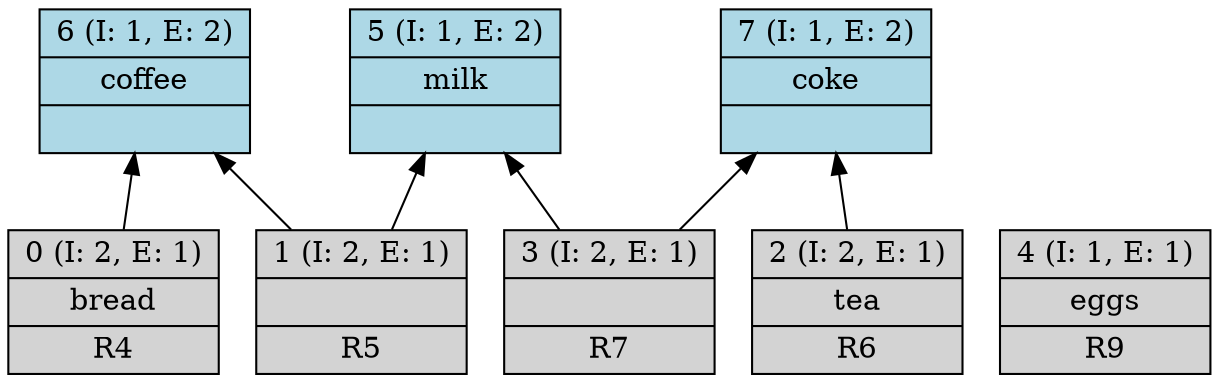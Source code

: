 digraph G { 
	rankdir=BT;
0 [shape=record,style=filled,label="{0 (I: 2, E: 1)|bread\n|R4\n}"];
1 [shape=record,style=filled,label="{1 (I: 2, E: 1)||R5\n}"];
2 [shape=record,style=filled,label="{2 (I: 2, E: 1)|tea\n|R6\n}"];
3 [shape=record,style=filled,label="{3 (I: 2, E: 1)||R7\n}"];
4 [shape=record,style=filled,label="{4 (I: 1, E: 1)|eggs\n|R9\n}"];
5 [shape=record,style=filled,fillcolor=lightblue,label="{5 (I: 1, E: 2)|milk\n|}"];
6 [shape=record,style=filled,fillcolor=lightblue,label="{6 (I: 1, E: 2)|coffee\n|}"];
7 [shape=record,style=filled,fillcolor=lightblue,label="{7 (I: 1, E: 2)|coke\n|}"];
	0 -> 6
	1 -> 5
	1 -> 6
	2 -> 7
	3 -> 5
	3 -> 7
}
